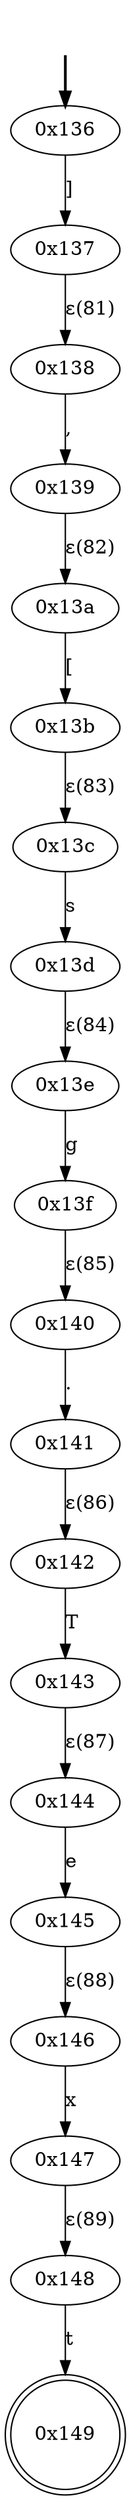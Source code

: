 digraph {
	fake [style=invisible]
	"0x136" [root=true]
	"0x137"
	"0x138"
	"0x139"
	"0x13a"
	"0x13b"
	"0x13c"
	"0x13d"
	"0x13e"
	"0x13f"
	"0x140"
	"0x141"
	"0x142"
	"0x143"
	"0x144"
	"0x145"
	"0x146"
	"0x147"
	"0x148"
	"0x149" [shape=doublecircle]
	fake -> "0x136" [style=bold]
	"0x136" -> "0x137" [label="]"]
	"0x138" -> "0x139" [label=","]
	"0x137" -> "0x138" [label="ε(81)"]
	"0x13a" -> "0x13b" [label="["]
	"0x139" -> "0x13a" [label="ε(82)"]
	"0x13c" -> "0x13d" [label=s]
	"0x13b" -> "0x13c" [label="ε(83)"]
	"0x13e" -> "0x13f" [label=g]
	"0x13d" -> "0x13e" [label="ε(84)"]
	"0x140" -> "0x141" [label="."]
	"0x13f" -> "0x140" [label="ε(85)"]
	"0x142" -> "0x143" [label=T]
	"0x141" -> "0x142" [label="ε(86)"]
	"0x144" -> "0x145" [label=e]
	"0x143" -> "0x144" [label="ε(87)"]
	"0x146" -> "0x147" [label=x]
	"0x145" -> "0x146" [label="ε(88)"]
	"0x148" -> "0x149" [label=t]
	"0x147" -> "0x148" [label="ε(89)"]
}
